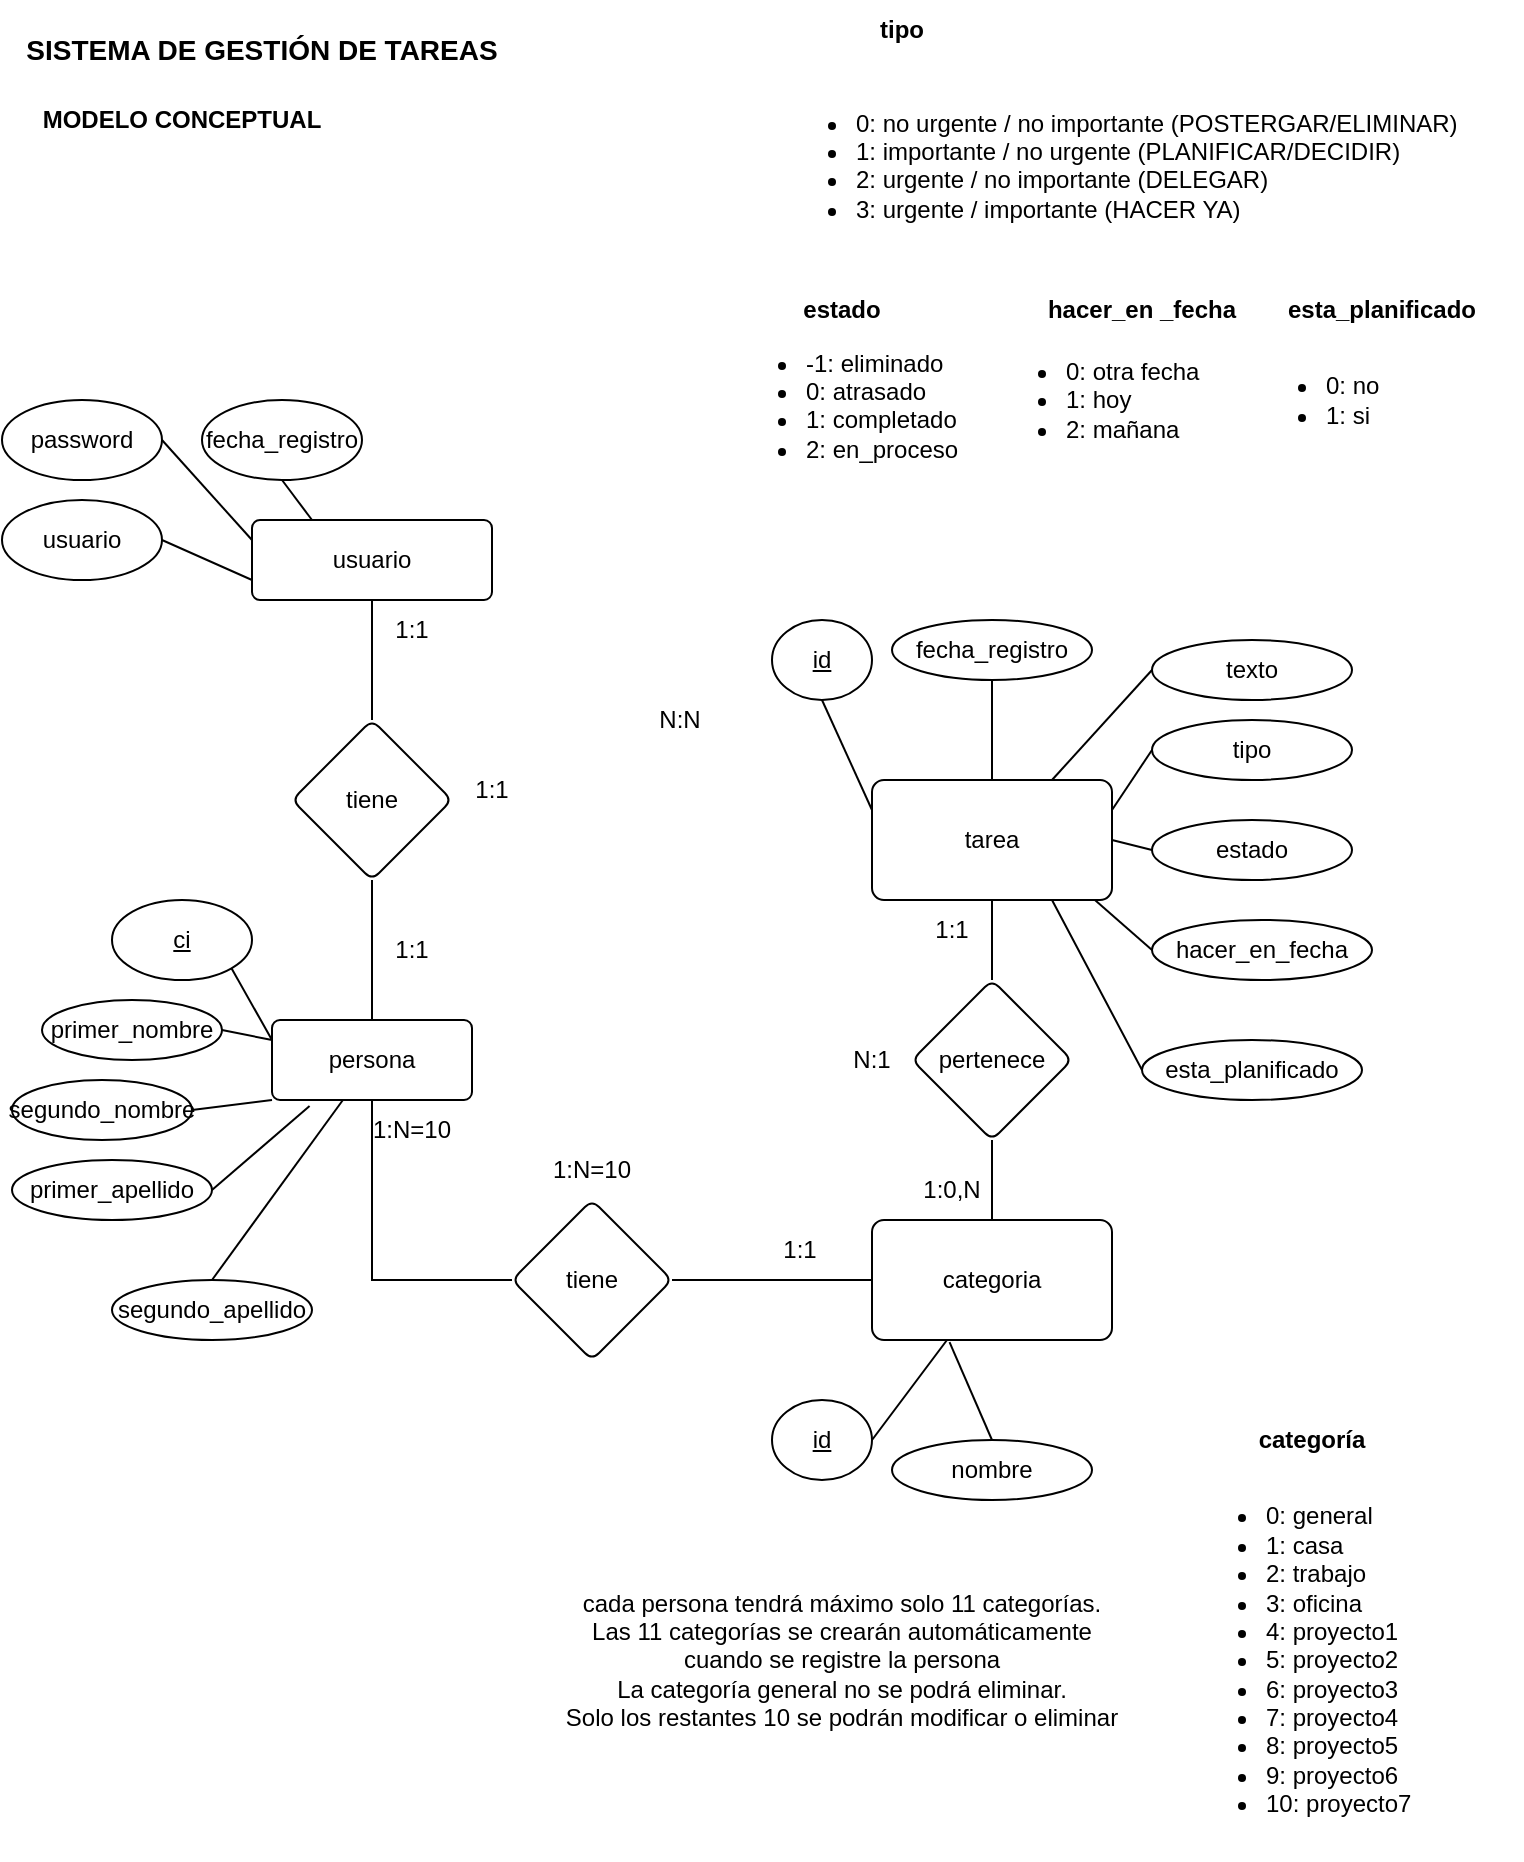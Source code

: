 <mxfile version="20.3.0" type="github">
  <diagram id="cFJxvRbgg3J_Aub9vXOd" name="Página-1">
    <mxGraphModel dx="1483" dy="816" grid="1" gridSize="10" guides="1" tooltips="1" connect="1" arrows="1" fold="1" page="1" pageScale="1" pageWidth="827" pageHeight="1169" math="0" shadow="0">
      <root>
        <mxCell id="0" />
        <mxCell id="1" parent="0" />
        <mxCell id="iiTU_1jp6Fe8OuMYfpJf-1" value="&lt;b&gt;MODELO CONCEPTUAL&lt;/b&gt;" style="text;html=1;strokeColor=none;fillColor=none;align=center;verticalAlign=middle;whiteSpace=wrap;rounded=0;" vertex="1" parent="1">
          <mxGeometry x="50" y="75" width="160" height="30" as="geometry" />
        </mxCell>
        <mxCell id="iiTU_1jp6Fe8OuMYfpJf-20" value="" style="edgeStyle=orthogonalEdgeStyle;rounded=0;orthogonalLoop=1;jettySize=auto;html=1;endArrow=none;endFill=0;" edge="1" parent="1" source="iiTU_1jp6Fe8OuMYfpJf-2" target="iiTU_1jp6Fe8OuMYfpJf-19">
          <mxGeometry relative="1" as="geometry">
            <mxPoint x="225" y="470" as="targetPoint" />
          </mxGeometry>
        </mxCell>
        <mxCell id="iiTU_1jp6Fe8OuMYfpJf-2" value="persona" style="rounded=1;arcSize=10;whiteSpace=wrap;html=1;align=center;" vertex="1" parent="1">
          <mxGeometry x="175" y="540" width="100" height="40" as="geometry" />
        </mxCell>
        <mxCell id="iiTU_1jp6Fe8OuMYfpJf-6" value="" style="edgeStyle=orthogonalEdgeStyle;rounded=0;orthogonalLoop=1;jettySize=auto;html=1;endArrow=none;endFill=0;entryX=0;entryY=0.5;entryDx=0;entryDy=0;" edge="1" parent="1" source="iiTU_1jp6Fe8OuMYfpJf-3" target="iiTU_1jp6Fe8OuMYfpJf-9">
          <mxGeometry relative="1" as="geometry" />
        </mxCell>
        <mxCell id="iiTU_1jp6Fe8OuMYfpJf-65" value="" style="edgeStyle=orthogonalEdgeStyle;rounded=0;orthogonalLoop=1;jettySize=auto;html=1;endArrow=none;endFill=0;entryX=0.5;entryY=1;entryDx=0;entryDy=0;" edge="1" parent="1" source="iiTU_1jp6Fe8OuMYfpJf-3" target="iiTU_1jp6Fe8OuMYfpJf-2">
          <mxGeometry relative="1" as="geometry">
            <mxPoint x="255" y="670" as="targetPoint" />
          </mxGeometry>
        </mxCell>
        <mxCell id="iiTU_1jp6Fe8OuMYfpJf-3" value="tiene" style="rhombus;whiteSpace=wrap;html=1;rounded=1;arcSize=10;" vertex="1" parent="1">
          <mxGeometry x="295" y="630" width="80" height="80" as="geometry" />
        </mxCell>
        <mxCell id="iiTU_1jp6Fe8OuMYfpJf-8" value="" style="edgeStyle=orthogonalEdgeStyle;rounded=0;orthogonalLoop=1;jettySize=auto;html=1;endArrow=none;endFill=0;" edge="1" parent="1" source="iiTU_1jp6Fe8OuMYfpJf-5" target="iiTU_1jp6Fe8OuMYfpJf-7">
          <mxGeometry relative="1" as="geometry" />
        </mxCell>
        <mxCell id="iiTU_1jp6Fe8OuMYfpJf-5" value="tarea" style="whiteSpace=wrap;html=1;rounded=1;arcSize=10;" vertex="1" parent="1">
          <mxGeometry x="475" y="420" width="120" height="60" as="geometry" />
        </mxCell>
        <mxCell id="iiTU_1jp6Fe8OuMYfpJf-10" value="" style="edgeStyle=orthogonalEdgeStyle;rounded=0;orthogonalLoop=1;jettySize=auto;html=1;endArrow=none;endFill=0;" edge="1" parent="1" source="iiTU_1jp6Fe8OuMYfpJf-7" target="iiTU_1jp6Fe8OuMYfpJf-9">
          <mxGeometry relative="1" as="geometry" />
        </mxCell>
        <mxCell id="iiTU_1jp6Fe8OuMYfpJf-7" value="pertenece" style="rhombus;whiteSpace=wrap;html=1;rounded=1;arcSize=10;" vertex="1" parent="1">
          <mxGeometry x="495" y="520" width="80" height="80" as="geometry" />
        </mxCell>
        <mxCell id="iiTU_1jp6Fe8OuMYfpJf-9" value="categoria" style="whiteSpace=wrap;html=1;rounded=1;arcSize=10;" vertex="1" parent="1">
          <mxGeometry x="475" y="640" width="120" height="60" as="geometry" />
        </mxCell>
        <mxCell id="iiTU_1jp6Fe8OuMYfpJf-48" style="rounded=0;orthogonalLoop=1;jettySize=auto;html=1;exitX=1;exitY=1;exitDx=0;exitDy=0;entryX=0;entryY=0.25;entryDx=0;entryDy=0;endArrow=none;endFill=0;" edge="1" parent="1" source="iiTU_1jp6Fe8OuMYfpJf-11">
          <mxGeometry relative="1" as="geometry">
            <mxPoint x="175" y="550" as="targetPoint" />
          </mxGeometry>
        </mxCell>
        <mxCell id="iiTU_1jp6Fe8OuMYfpJf-11" value="ci" style="ellipse;whiteSpace=wrap;html=1;align=center;fontStyle=4;" vertex="1" parent="1">
          <mxGeometry x="95" y="480" width="70" height="40" as="geometry" />
        </mxCell>
        <mxCell id="iiTU_1jp6Fe8OuMYfpJf-49" style="edgeStyle=none;rounded=0;orthogonalLoop=1;jettySize=auto;html=1;exitX=1;exitY=0.5;exitDx=0;exitDy=0;endArrow=none;endFill=0;" edge="1" parent="1" source="iiTU_1jp6Fe8OuMYfpJf-12">
          <mxGeometry relative="1" as="geometry">
            <mxPoint x="175" y="550" as="targetPoint" />
          </mxGeometry>
        </mxCell>
        <mxCell id="iiTU_1jp6Fe8OuMYfpJf-12" value="primer_nombre" style="ellipse;whiteSpace=wrap;html=1;align=center;" vertex="1" parent="1">
          <mxGeometry x="60" y="530" width="90" height="30" as="geometry" />
        </mxCell>
        <mxCell id="iiTU_1jp6Fe8OuMYfpJf-51" style="edgeStyle=none;rounded=0;orthogonalLoop=1;jettySize=auto;html=1;exitX=1;exitY=0.5;exitDx=0;exitDy=0;entryX=0.188;entryY=1.075;entryDx=0;entryDy=0;entryPerimeter=0;endArrow=none;endFill=0;" edge="1" parent="1" source="iiTU_1jp6Fe8OuMYfpJf-13">
          <mxGeometry relative="1" as="geometry">
            <mxPoint x="193.8" y="583" as="targetPoint" />
          </mxGeometry>
        </mxCell>
        <mxCell id="iiTU_1jp6Fe8OuMYfpJf-13" value="primer_apellido" style="ellipse;whiteSpace=wrap;html=1;align=center;" vertex="1" parent="1">
          <mxGeometry x="45" y="610" width="100" height="30" as="geometry" />
        </mxCell>
        <mxCell id="iiTU_1jp6Fe8OuMYfpJf-52" style="edgeStyle=none;rounded=0;orthogonalLoop=1;jettySize=auto;html=1;exitX=0.5;exitY=0;exitDx=0;exitDy=0;endArrow=none;endFill=0;" edge="1" parent="1" source="iiTU_1jp6Fe8OuMYfpJf-15" target="iiTU_1jp6Fe8OuMYfpJf-2">
          <mxGeometry relative="1" as="geometry">
            <mxPoint x="145" y="620" as="sourcePoint" />
          </mxGeometry>
        </mxCell>
        <mxCell id="iiTU_1jp6Fe8OuMYfpJf-15" value="segundo_apellido" style="ellipse;whiteSpace=wrap;html=1;align=center;" vertex="1" parent="1">
          <mxGeometry x="95" y="670" width="100" height="30" as="geometry" />
        </mxCell>
        <mxCell id="iiTU_1jp6Fe8OuMYfpJf-50" style="edgeStyle=none;rounded=0;orthogonalLoop=1;jettySize=auto;html=1;exitX=1;exitY=0.5;exitDx=0;exitDy=0;entryX=0;entryY=1;entryDx=0;entryDy=0;endArrow=none;endFill=0;" edge="1" parent="1" source="iiTU_1jp6Fe8OuMYfpJf-16">
          <mxGeometry relative="1" as="geometry">
            <mxPoint x="175" y="580" as="targetPoint" />
          </mxGeometry>
        </mxCell>
        <mxCell id="iiTU_1jp6Fe8OuMYfpJf-16" value="segundo_nombre" style="ellipse;whiteSpace=wrap;html=1;align=center;" vertex="1" parent="1">
          <mxGeometry x="45" y="570" width="90" height="30" as="geometry" />
        </mxCell>
        <mxCell id="iiTU_1jp6Fe8OuMYfpJf-22" value="" style="edgeStyle=orthogonalEdgeStyle;rounded=0;orthogonalLoop=1;jettySize=auto;html=1;endArrow=none;endFill=0;" edge="1" parent="1" source="iiTU_1jp6Fe8OuMYfpJf-19" target="iiTU_1jp6Fe8OuMYfpJf-21">
          <mxGeometry relative="1" as="geometry" />
        </mxCell>
        <mxCell id="iiTU_1jp6Fe8OuMYfpJf-19" value="tiene" style="rhombus;whiteSpace=wrap;html=1;rounded=1;arcSize=10;" vertex="1" parent="1">
          <mxGeometry x="185" y="390" width="80" height="80" as="geometry" />
        </mxCell>
        <mxCell id="iiTU_1jp6Fe8OuMYfpJf-21" value="usuario" style="whiteSpace=wrap;html=1;rounded=1;arcSize=10;" vertex="1" parent="1">
          <mxGeometry x="165" y="290" width="120" height="40" as="geometry" />
        </mxCell>
        <mxCell id="iiTU_1jp6Fe8OuMYfpJf-53" style="edgeStyle=none;rounded=0;orthogonalLoop=1;jettySize=auto;html=1;exitX=1;exitY=0.5;exitDx=0;exitDy=0;entryX=0;entryY=0.75;entryDx=0;entryDy=0;endArrow=none;endFill=0;" edge="1" parent="1" source="iiTU_1jp6Fe8OuMYfpJf-23" target="iiTU_1jp6Fe8OuMYfpJf-21">
          <mxGeometry relative="1" as="geometry" />
        </mxCell>
        <mxCell id="iiTU_1jp6Fe8OuMYfpJf-23" value="usuario" style="ellipse;whiteSpace=wrap;html=1;align=center;" vertex="1" parent="1">
          <mxGeometry x="40" y="280" width="80" height="40" as="geometry" />
        </mxCell>
        <mxCell id="iiTU_1jp6Fe8OuMYfpJf-54" style="edgeStyle=none;rounded=0;orthogonalLoop=1;jettySize=auto;html=1;exitX=1;exitY=0.5;exitDx=0;exitDy=0;entryX=0;entryY=0.25;entryDx=0;entryDy=0;endArrow=none;endFill=0;" edge="1" parent="1" source="iiTU_1jp6Fe8OuMYfpJf-24" target="iiTU_1jp6Fe8OuMYfpJf-21">
          <mxGeometry relative="1" as="geometry" />
        </mxCell>
        <mxCell id="iiTU_1jp6Fe8OuMYfpJf-24" value="password" style="ellipse;whiteSpace=wrap;html=1;align=center;" vertex="1" parent="1">
          <mxGeometry x="40" y="230" width="80" height="40" as="geometry" />
        </mxCell>
        <mxCell id="iiTU_1jp6Fe8OuMYfpJf-55" style="edgeStyle=none;rounded=0;orthogonalLoop=1;jettySize=auto;html=1;exitX=0.5;exitY=1;exitDx=0;exitDy=0;entryX=0.25;entryY=0;entryDx=0;entryDy=0;endArrow=none;endFill=0;" edge="1" parent="1" source="iiTU_1jp6Fe8OuMYfpJf-25" target="iiTU_1jp6Fe8OuMYfpJf-21">
          <mxGeometry relative="1" as="geometry" />
        </mxCell>
        <mxCell id="iiTU_1jp6Fe8OuMYfpJf-25" value="fecha_registro" style="ellipse;whiteSpace=wrap;html=1;align=center;" vertex="1" parent="1">
          <mxGeometry x="140" y="230" width="80" height="40" as="geometry" />
        </mxCell>
        <mxCell id="iiTU_1jp6Fe8OuMYfpJf-56" style="edgeStyle=none;rounded=0;orthogonalLoop=1;jettySize=auto;html=1;exitX=0.5;exitY=1;exitDx=0;exitDy=0;entryX=0;entryY=0.25;entryDx=0;entryDy=0;endArrow=none;endFill=0;" edge="1" parent="1" source="iiTU_1jp6Fe8OuMYfpJf-26" target="iiTU_1jp6Fe8OuMYfpJf-5">
          <mxGeometry relative="1" as="geometry" />
        </mxCell>
        <mxCell id="iiTU_1jp6Fe8OuMYfpJf-26" value="id" style="ellipse;whiteSpace=wrap;html=1;align=center;fontStyle=4;" vertex="1" parent="1">
          <mxGeometry x="425" y="340" width="50" height="40" as="geometry" />
        </mxCell>
        <mxCell id="iiTU_1jp6Fe8OuMYfpJf-57" style="edgeStyle=none;rounded=0;orthogonalLoop=1;jettySize=auto;html=1;exitX=0.5;exitY=1;exitDx=0;exitDy=0;endArrow=none;endFill=0;" edge="1" parent="1" source="iiTU_1jp6Fe8OuMYfpJf-27" target="iiTU_1jp6Fe8OuMYfpJf-5">
          <mxGeometry relative="1" as="geometry" />
        </mxCell>
        <mxCell id="iiTU_1jp6Fe8OuMYfpJf-27" value="fecha_registro" style="ellipse;whiteSpace=wrap;html=1;align=center;" vertex="1" parent="1">
          <mxGeometry x="485" y="340" width="100" height="30" as="geometry" />
        </mxCell>
        <mxCell id="iiTU_1jp6Fe8OuMYfpJf-58" style="edgeStyle=none;rounded=0;orthogonalLoop=1;jettySize=auto;html=1;exitX=0;exitY=0.5;exitDx=0;exitDy=0;entryX=0.75;entryY=0;entryDx=0;entryDy=0;endArrow=none;endFill=0;" edge="1" parent="1" source="iiTU_1jp6Fe8OuMYfpJf-29" target="iiTU_1jp6Fe8OuMYfpJf-5">
          <mxGeometry relative="1" as="geometry" />
        </mxCell>
        <mxCell id="iiTU_1jp6Fe8OuMYfpJf-29" value="texto" style="ellipse;whiteSpace=wrap;html=1;align=center;" vertex="1" parent="1">
          <mxGeometry x="615" y="350" width="100" height="30" as="geometry" />
        </mxCell>
        <mxCell id="iiTU_1jp6Fe8OuMYfpJf-59" style="edgeStyle=none;rounded=0;orthogonalLoop=1;jettySize=auto;html=1;exitX=0;exitY=0.5;exitDx=0;exitDy=0;entryX=1;entryY=0.25;entryDx=0;entryDy=0;endArrow=none;endFill=0;" edge="1" parent="1" source="iiTU_1jp6Fe8OuMYfpJf-30" target="iiTU_1jp6Fe8OuMYfpJf-5">
          <mxGeometry relative="1" as="geometry" />
        </mxCell>
        <mxCell id="iiTU_1jp6Fe8OuMYfpJf-30" value="tipo" style="ellipse;whiteSpace=wrap;html=1;align=center;" vertex="1" parent="1">
          <mxGeometry x="615" y="390" width="100" height="30" as="geometry" />
        </mxCell>
        <mxCell id="iiTU_1jp6Fe8OuMYfpJf-31" value="&lt;ul&gt;&lt;li&gt;0: no urgente / no importante (POSTERGAR/ELIMINAR)&amp;nbsp;&lt;/li&gt;&lt;li&gt;1: importante / no urgente (PLANIFICAR/DECIDIR)&lt;/li&gt;&lt;li&gt;2: urgente / no importante (DELEGAR)&lt;/li&gt;&lt;li&gt;3: urgente / importante (HACER YA)&lt;/li&gt;&lt;/ul&gt;" style="text;strokeColor=none;fillColor=none;html=1;whiteSpace=wrap;verticalAlign=middle;overflow=hidden;" vertex="1" parent="1">
          <mxGeometry x="425" y="70" width="370" height="80" as="geometry" />
        </mxCell>
        <mxCell id="iiTU_1jp6Fe8OuMYfpJf-34" value="&lt;b&gt;tipo&lt;/b&gt;" style="text;html=1;strokeColor=none;fillColor=none;align=center;verticalAlign=middle;whiteSpace=wrap;rounded=0;" vertex="1" parent="1">
          <mxGeometry x="460" y="30" width="60" height="30" as="geometry" />
        </mxCell>
        <mxCell id="iiTU_1jp6Fe8OuMYfpJf-60" style="edgeStyle=none;rounded=0;orthogonalLoop=1;jettySize=auto;html=1;exitX=0;exitY=0.5;exitDx=0;exitDy=0;entryX=1;entryY=0.5;entryDx=0;entryDy=0;endArrow=none;endFill=0;" edge="1" parent="1" source="iiTU_1jp6Fe8OuMYfpJf-35" target="iiTU_1jp6Fe8OuMYfpJf-5">
          <mxGeometry relative="1" as="geometry" />
        </mxCell>
        <mxCell id="iiTU_1jp6Fe8OuMYfpJf-35" value="estado" style="ellipse;whiteSpace=wrap;html=1;align=center;" vertex="1" parent="1">
          <mxGeometry x="615" y="440" width="100" height="30" as="geometry" />
        </mxCell>
        <mxCell id="iiTU_1jp6Fe8OuMYfpJf-36" value="&lt;ul&gt;&lt;li&gt;-1: eliminado&lt;/li&gt;&lt;li&gt;0: atrasado&lt;/li&gt;&lt;li&gt;1: completado&lt;/li&gt;&lt;li&gt;2: en_proceso&lt;/li&gt;&lt;/ul&gt;" style="text;strokeColor=none;fillColor=none;html=1;whiteSpace=wrap;verticalAlign=middle;overflow=hidden;" vertex="1" parent="1">
          <mxGeometry x="400" y="190" width="140" height="80" as="geometry" />
        </mxCell>
        <mxCell id="iiTU_1jp6Fe8OuMYfpJf-37" value="&lt;b&gt;estado&lt;/b&gt;" style="text;html=1;strokeColor=none;fillColor=none;align=center;verticalAlign=middle;whiteSpace=wrap;rounded=0;" vertex="1" parent="1">
          <mxGeometry x="430" y="170" width="60" height="30" as="geometry" />
        </mxCell>
        <mxCell id="iiTU_1jp6Fe8OuMYfpJf-61" style="edgeStyle=none;rounded=0;orthogonalLoop=1;jettySize=auto;html=1;exitX=0;exitY=0.5;exitDx=0;exitDy=0;entryX=0.93;entryY=1.003;entryDx=0;entryDy=0;entryPerimeter=0;endArrow=none;endFill=0;" edge="1" parent="1" source="iiTU_1jp6Fe8OuMYfpJf-38" target="iiTU_1jp6Fe8OuMYfpJf-5">
          <mxGeometry relative="1" as="geometry" />
        </mxCell>
        <mxCell id="iiTU_1jp6Fe8OuMYfpJf-38" value="hacer_en_fecha" style="ellipse;whiteSpace=wrap;html=1;align=center;" vertex="1" parent="1">
          <mxGeometry x="615" y="490" width="110" height="30" as="geometry" />
        </mxCell>
        <mxCell id="iiTU_1jp6Fe8OuMYfpJf-39" value="&lt;ul&gt;&lt;li&gt;0: otra fecha&lt;/li&gt;&lt;li&gt;1: hoy&lt;/li&gt;&lt;li&gt;2: mañana&lt;/li&gt;&lt;/ul&gt;" style="text;strokeColor=none;fillColor=none;html=1;whiteSpace=wrap;verticalAlign=middle;overflow=hidden;" vertex="1" parent="1">
          <mxGeometry x="530" y="190" width="140" height="80" as="geometry" />
        </mxCell>
        <mxCell id="iiTU_1jp6Fe8OuMYfpJf-40" value="&lt;b&gt;hacer_en _fecha&lt;/b&gt;" style="text;html=1;strokeColor=none;fillColor=none;align=center;verticalAlign=middle;whiteSpace=wrap;rounded=0;" vertex="1" parent="1">
          <mxGeometry x="550" y="170" width="120" height="30" as="geometry" />
        </mxCell>
        <mxCell id="iiTU_1jp6Fe8OuMYfpJf-62" style="edgeStyle=none;rounded=0;orthogonalLoop=1;jettySize=auto;html=1;exitX=0;exitY=0.5;exitDx=0;exitDy=0;entryX=0.75;entryY=1;entryDx=0;entryDy=0;endArrow=none;endFill=0;" edge="1" parent="1" source="iiTU_1jp6Fe8OuMYfpJf-41" target="iiTU_1jp6Fe8OuMYfpJf-5">
          <mxGeometry relative="1" as="geometry" />
        </mxCell>
        <mxCell id="iiTU_1jp6Fe8OuMYfpJf-41" value="esta_planificado" style="ellipse;whiteSpace=wrap;html=1;align=center;" vertex="1" parent="1">
          <mxGeometry x="610" y="550" width="110" height="30" as="geometry" />
        </mxCell>
        <mxCell id="iiTU_1jp6Fe8OuMYfpJf-42" value="&lt;b&gt;esta_planificado&lt;/b&gt;" style="text;html=1;strokeColor=none;fillColor=none;align=center;verticalAlign=middle;whiteSpace=wrap;rounded=0;" vertex="1" parent="1">
          <mxGeometry x="670" y="170" width="120" height="30" as="geometry" />
        </mxCell>
        <mxCell id="iiTU_1jp6Fe8OuMYfpJf-43" value="&lt;ul&gt;&lt;li&gt;0: no&lt;/li&gt;&lt;li&gt;1: si&lt;/li&gt;&lt;/ul&gt;" style="text;strokeColor=none;fillColor=none;html=1;whiteSpace=wrap;verticalAlign=middle;overflow=hidden;" vertex="1" parent="1">
          <mxGeometry x="660" y="190" width="140" height="80" as="geometry" />
        </mxCell>
        <mxCell id="iiTU_1jp6Fe8OuMYfpJf-63" style="edgeStyle=none;rounded=0;orthogonalLoop=1;jettySize=auto;html=1;exitX=1;exitY=0.5;exitDx=0;exitDy=0;endArrow=none;endFill=0;" edge="1" parent="1" source="iiTU_1jp6Fe8OuMYfpJf-44" target="iiTU_1jp6Fe8OuMYfpJf-9">
          <mxGeometry relative="1" as="geometry" />
        </mxCell>
        <mxCell id="iiTU_1jp6Fe8OuMYfpJf-44" value="id" style="ellipse;whiteSpace=wrap;html=1;align=center;fontStyle=4;" vertex="1" parent="1">
          <mxGeometry x="425" y="730" width="50" height="40" as="geometry" />
        </mxCell>
        <mxCell id="iiTU_1jp6Fe8OuMYfpJf-64" style="edgeStyle=none;rounded=0;orthogonalLoop=1;jettySize=auto;html=1;exitX=0.5;exitY=0;exitDx=0;exitDy=0;entryX=0.323;entryY=1.017;entryDx=0;entryDy=0;endArrow=none;endFill=0;entryPerimeter=0;" edge="1" parent="1" source="iiTU_1jp6Fe8OuMYfpJf-45" target="iiTU_1jp6Fe8OuMYfpJf-9">
          <mxGeometry relative="1" as="geometry" />
        </mxCell>
        <mxCell id="iiTU_1jp6Fe8OuMYfpJf-45" value="nombre" style="ellipse;whiteSpace=wrap;html=1;align=center;" vertex="1" parent="1">
          <mxGeometry x="485" y="750" width="100" height="30" as="geometry" />
        </mxCell>
        <mxCell id="iiTU_1jp6Fe8OuMYfpJf-46" value="&lt;ul&gt;&lt;li&gt;0: general&lt;/li&gt;&lt;li&gt;1: casa&lt;/li&gt;&lt;li&gt;2: trabajo&lt;/li&gt;&lt;li&gt;3: oficina&lt;/li&gt;&lt;li&gt;4: proyecto1&lt;/li&gt;&lt;li&gt;5: proyecto2&lt;/li&gt;&lt;li&gt;6: proyecto3&lt;/li&gt;&lt;li&gt;7: proyecto4&lt;/li&gt;&lt;li&gt;8: proyecto5&lt;/li&gt;&lt;li&gt;9: proyecto6&lt;/li&gt;&lt;li&gt;10: proyecto7&lt;/li&gt;&lt;/ul&gt;" style="text;strokeColor=none;fillColor=none;html=1;whiteSpace=wrap;verticalAlign=middle;overflow=hidden;" vertex="1" parent="1">
          <mxGeometry x="630" y="760" width="150" height="200" as="geometry" />
        </mxCell>
        <mxCell id="iiTU_1jp6Fe8OuMYfpJf-47" value="&lt;b&gt;categoría&lt;/b&gt;" style="text;html=1;strokeColor=none;fillColor=none;align=center;verticalAlign=middle;whiteSpace=wrap;rounded=0;" vertex="1" parent="1">
          <mxGeometry x="665" y="735" width="60" height="30" as="geometry" />
        </mxCell>
        <mxCell id="iiTU_1jp6Fe8OuMYfpJf-66" value="1:1" style="text;html=1;strokeColor=none;fillColor=none;align=center;verticalAlign=middle;whiteSpace=wrap;rounded=0;" vertex="1" parent="1">
          <mxGeometry x="215" y="330" width="60" height="30" as="geometry" />
        </mxCell>
        <mxCell id="iiTU_1jp6Fe8OuMYfpJf-67" value="1:1" style="text;html=1;strokeColor=none;fillColor=none;align=center;verticalAlign=middle;whiteSpace=wrap;rounded=0;" vertex="1" parent="1">
          <mxGeometry x="215" y="490" width="60" height="30" as="geometry" />
        </mxCell>
        <mxCell id="iiTU_1jp6Fe8OuMYfpJf-68" value="1:1" style="text;html=1;strokeColor=none;fillColor=none;align=center;verticalAlign=middle;whiteSpace=wrap;rounded=0;" vertex="1" parent="1">
          <mxGeometry x="255" y="410" width="60" height="30" as="geometry" />
        </mxCell>
        <mxCell id="iiTU_1jp6Fe8OuMYfpJf-69" value="1:N=10" style="text;html=1;strokeColor=none;fillColor=none;align=center;verticalAlign=middle;whiteSpace=wrap;rounded=0;" vertex="1" parent="1">
          <mxGeometry x="215" y="580" width="60" height="30" as="geometry" />
        </mxCell>
        <mxCell id="iiTU_1jp6Fe8OuMYfpJf-70" value="1:1" style="text;html=1;strokeColor=none;fillColor=none;align=center;verticalAlign=middle;whiteSpace=wrap;rounded=0;" vertex="1" parent="1">
          <mxGeometry x="409" y="640" width="60" height="30" as="geometry" />
        </mxCell>
        <mxCell id="iiTU_1jp6Fe8OuMYfpJf-71" value="N:N" style="text;html=1;strokeColor=none;fillColor=none;align=center;verticalAlign=middle;whiteSpace=wrap;rounded=0;" vertex="1" parent="1">
          <mxGeometry x="349" y="375" width="60" height="30" as="geometry" />
        </mxCell>
        <mxCell id="iiTU_1jp6Fe8OuMYfpJf-72" value="1:1" style="text;html=1;strokeColor=none;fillColor=none;align=center;verticalAlign=middle;whiteSpace=wrap;rounded=0;" vertex="1" parent="1">
          <mxGeometry x="485" y="480" width="60" height="30" as="geometry" />
        </mxCell>
        <mxCell id="iiTU_1jp6Fe8OuMYfpJf-73" value="1:0,N" style="text;html=1;strokeColor=none;fillColor=none;align=center;verticalAlign=middle;whiteSpace=wrap;rounded=0;" vertex="1" parent="1">
          <mxGeometry x="485" y="610" width="60" height="30" as="geometry" />
        </mxCell>
        <mxCell id="iiTU_1jp6Fe8OuMYfpJf-74" value="N:1" style="text;html=1;strokeColor=none;fillColor=none;align=center;verticalAlign=middle;whiteSpace=wrap;rounded=0;" vertex="1" parent="1">
          <mxGeometry x="445" y="545" width="60" height="30" as="geometry" />
        </mxCell>
        <mxCell id="iiTU_1jp6Fe8OuMYfpJf-75" value="cada persona tendrá máximo solo 11 categorías.&lt;br&gt;Las 11 categorías se crearán automáticamente cuando se registre la persona&lt;br&gt;La categoría general no se podrá eliminar.&lt;br&gt;Solo los restantes 10 se podrán modificar o eliminar" style="text;html=1;strokeColor=none;fillColor=none;align=center;verticalAlign=middle;whiteSpace=wrap;rounded=0;" vertex="1" parent="1">
          <mxGeometry x="320" y="820" width="280" height="80" as="geometry" />
        </mxCell>
        <mxCell id="iiTU_1jp6Fe8OuMYfpJf-76" value="1:N=10" style="text;html=1;strokeColor=none;fillColor=none;align=center;verticalAlign=middle;whiteSpace=wrap;rounded=0;" vertex="1" parent="1">
          <mxGeometry x="305" y="600" width="60" height="30" as="geometry" />
        </mxCell>
        <mxCell id="iiTU_1jp6Fe8OuMYfpJf-77" value="&lt;font style=&quot;font-size: 14px;&quot;&gt;&lt;b&gt;SISTEMA DE GESTIÓN DE TAREAS&lt;/b&gt;&lt;/font&gt;" style="text;html=1;strokeColor=none;fillColor=none;align=center;verticalAlign=middle;whiteSpace=wrap;rounded=0;" vertex="1" parent="1">
          <mxGeometry x="40" y="40" width="260" height="30" as="geometry" />
        </mxCell>
      </root>
    </mxGraphModel>
  </diagram>
</mxfile>
